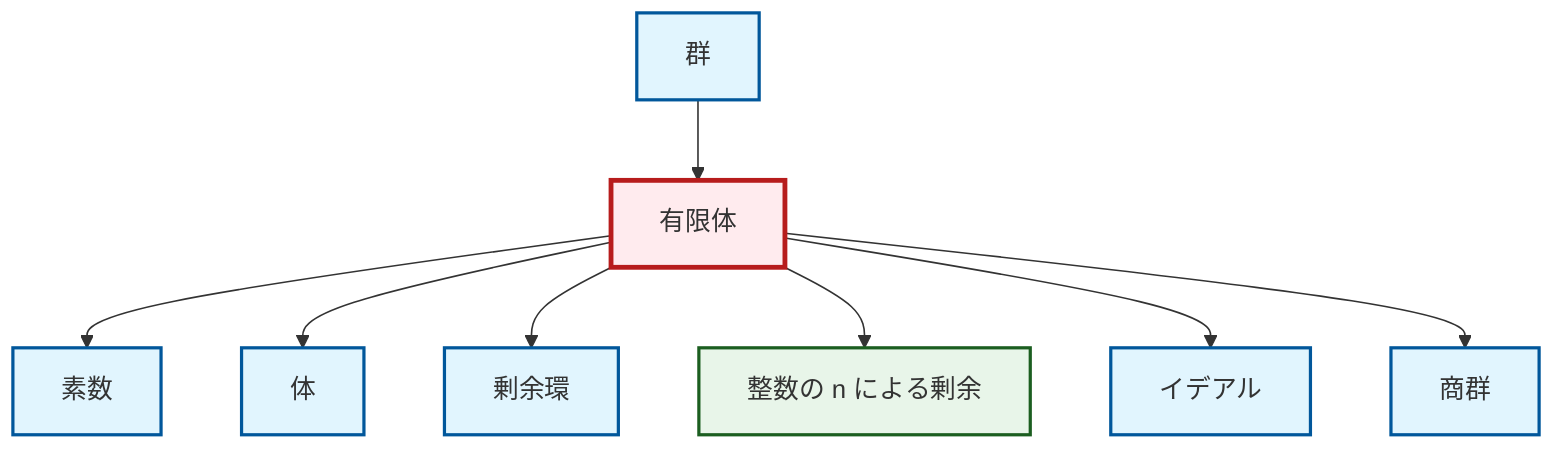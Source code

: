 graph TD
    classDef definition fill:#e1f5fe,stroke:#01579b,stroke-width:2px
    classDef theorem fill:#f3e5f5,stroke:#4a148c,stroke-width:2px
    classDef axiom fill:#fff3e0,stroke:#e65100,stroke-width:2px
    classDef example fill:#e8f5e9,stroke:#1b5e20,stroke-width:2px
    classDef current fill:#ffebee,stroke:#b71c1c,stroke-width:3px
    ex-quotient-integers-mod-n["整数の n による剰余"]:::example
    def-quotient-ring["剰余環"]:::definition
    ex-finite-field["有限体"]:::example
    def-ideal["イデアル"]:::definition
    def-group["群"]:::definition
    def-prime["素数"]:::definition
    def-field["体"]:::definition
    def-quotient-group["商群"]:::definition
    ex-finite-field --> def-prime
    ex-finite-field --> def-field
    ex-finite-field --> def-quotient-ring
    ex-finite-field --> ex-quotient-integers-mod-n
    ex-finite-field --> def-ideal
    def-group --> ex-finite-field
    ex-finite-field --> def-quotient-group
    class ex-finite-field current
